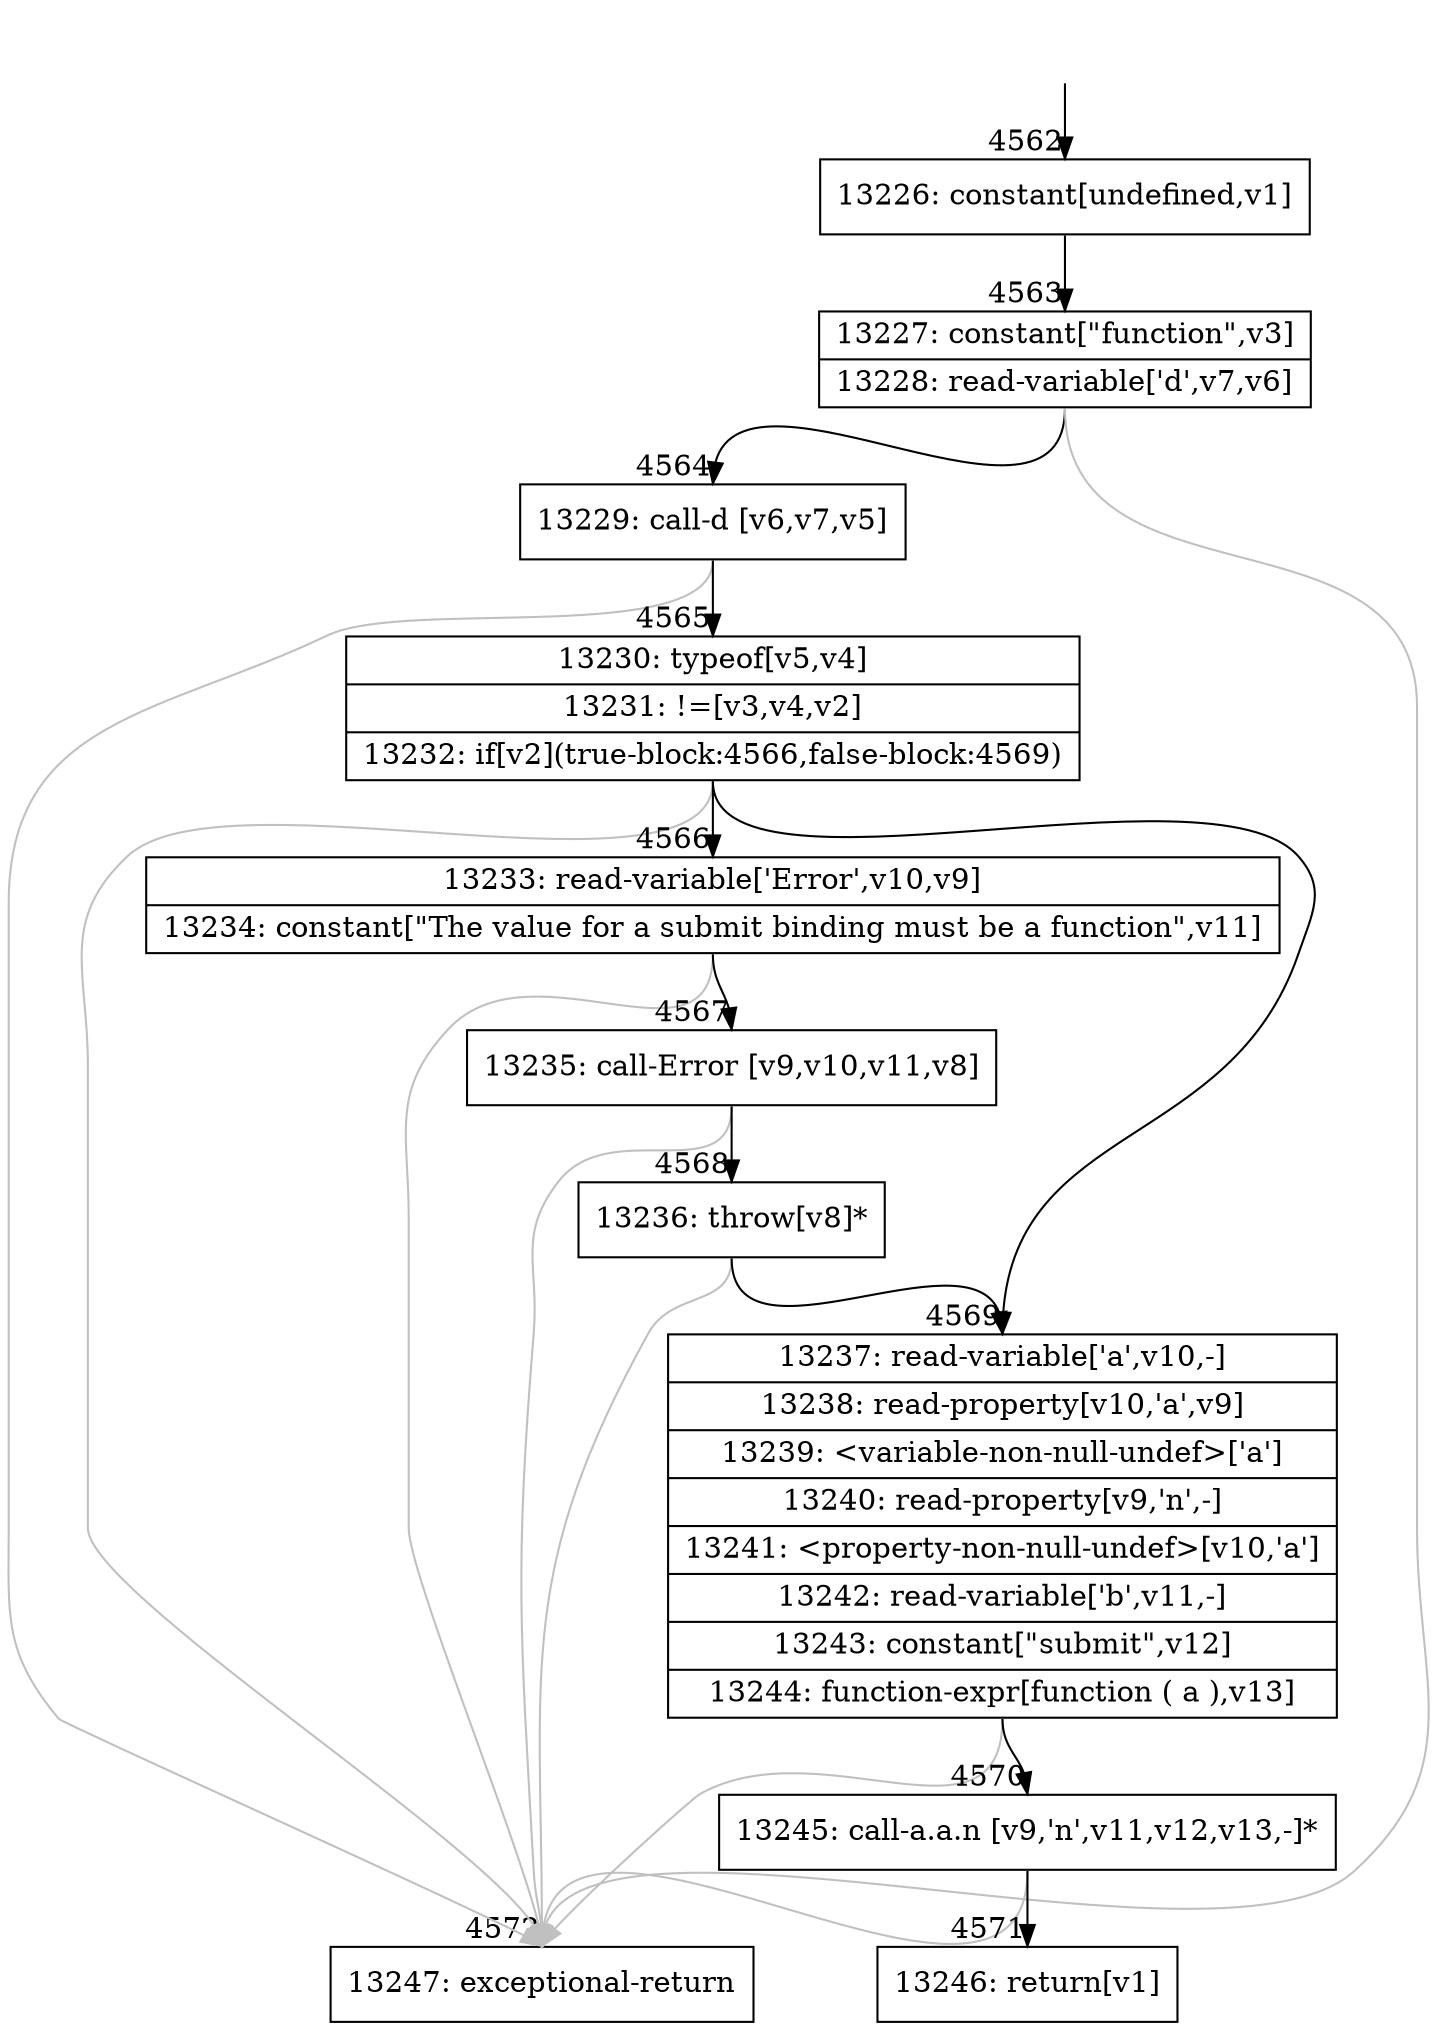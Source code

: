 digraph {
rankdir="TD"
BB_entry377[shape=none,label=""];
BB_entry377 -> BB4562 [tailport=s, headport=n, headlabel="    4562"]
BB4562 [shape=record label="{13226: constant[undefined,v1]}" ] 
BB4562 -> BB4563 [tailport=s, headport=n, headlabel="      4563"]
BB4563 [shape=record label="{13227: constant[\"function\",v3]|13228: read-variable['d',v7,v6]}" ] 
BB4563 -> BB4564 [tailport=s, headport=n, headlabel="      4564"]
BB4563 -> BB4572 [tailport=s, headport=n, color=gray, headlabel="      4572"]
BB4564 [shape=record label="{13229: call-d [v6,v7,v5]}" ] 
BB4564 -> BB4565 [tailport=s, headport=n, headlabel="      4565"]
BB4564 -> BB4572 [tailport=s, headport=n, color=gray]
BB4565 [shape=record label="{13230: typeof[v5,v4]|13231: !=[v3,v4,v2]|13232: if[v2](true-block:4566,false-block:4569)}" ] 
BB4565 -> BB4566 [tailport=s, headport=n, headlabel="      4566"]
BB4565 -> BB4569 [tailport=s, headport=n, headlabel="      4569"]
BB4565 -> BB4572 [tailport=s, headport=n, color=gray]
BB4566 [shape=record label="{13233: read-variable['Error',v10,v9]|13234: constant[\"The value for a submit binding must be a function\",v11]}" ] 
BB4566 -> BB4567 [tailport=s, headport=n, headlabel="      4567"]
BB4566 -> BB4572 [tailport=s, headport=n, color=gray]
BB4567 [shape=record label="{13235: call-Error [v9,v10,v11,v8]}" ] 
BB4567 -> BB4568 [tailport=s, headport=n, headlabel="      4568"]
BB4567 -> BB4572 [tailport=s, headport=n, color=gray]
BB4568 [shape=record label="{13236: throw[v8]*}" ] 
BB4568 -> BB4569 [tailport=s, headport=n]
BB4568 -> BB4572 [tailport=s, headport=n, color=gray]
BB4569 [shape=record label="{13237: read-variable['a',v10,-]|13238: read-property[v10,'a',v9]|13239: \<variable-non-null-undef\>['a']|13240: read-property[v9,'n',-]|13241: \<property-non-null-undef\>[v10,'a']|13242: read-variable['b',v11,-]|13243: constant[\"submit\",v12]|13244: function-expr[function ( a ),v13]}" ] 
BB4569 -> BB4570 [tailport=s, headport=n, headlabel="      4570"]
BB4569 -> BB4572 [tailport=s, headport=n, color=gray]
BB4570 [shape=record label="{13245: call-a.a.n [v9,'n',v11,v12,v13,-]*}" ] 
BB4570 -> BB4571 [tailport=s, headport=n, headlabel="      4571"]
BB4570 -> BB4572 [tailport=s, headport=n, color=gray]
BB4571 [shape=record label="{13246: return[v1]}" ] 
BB4572 [shape=record label="{13247: exceptional-return}" ] 
}

